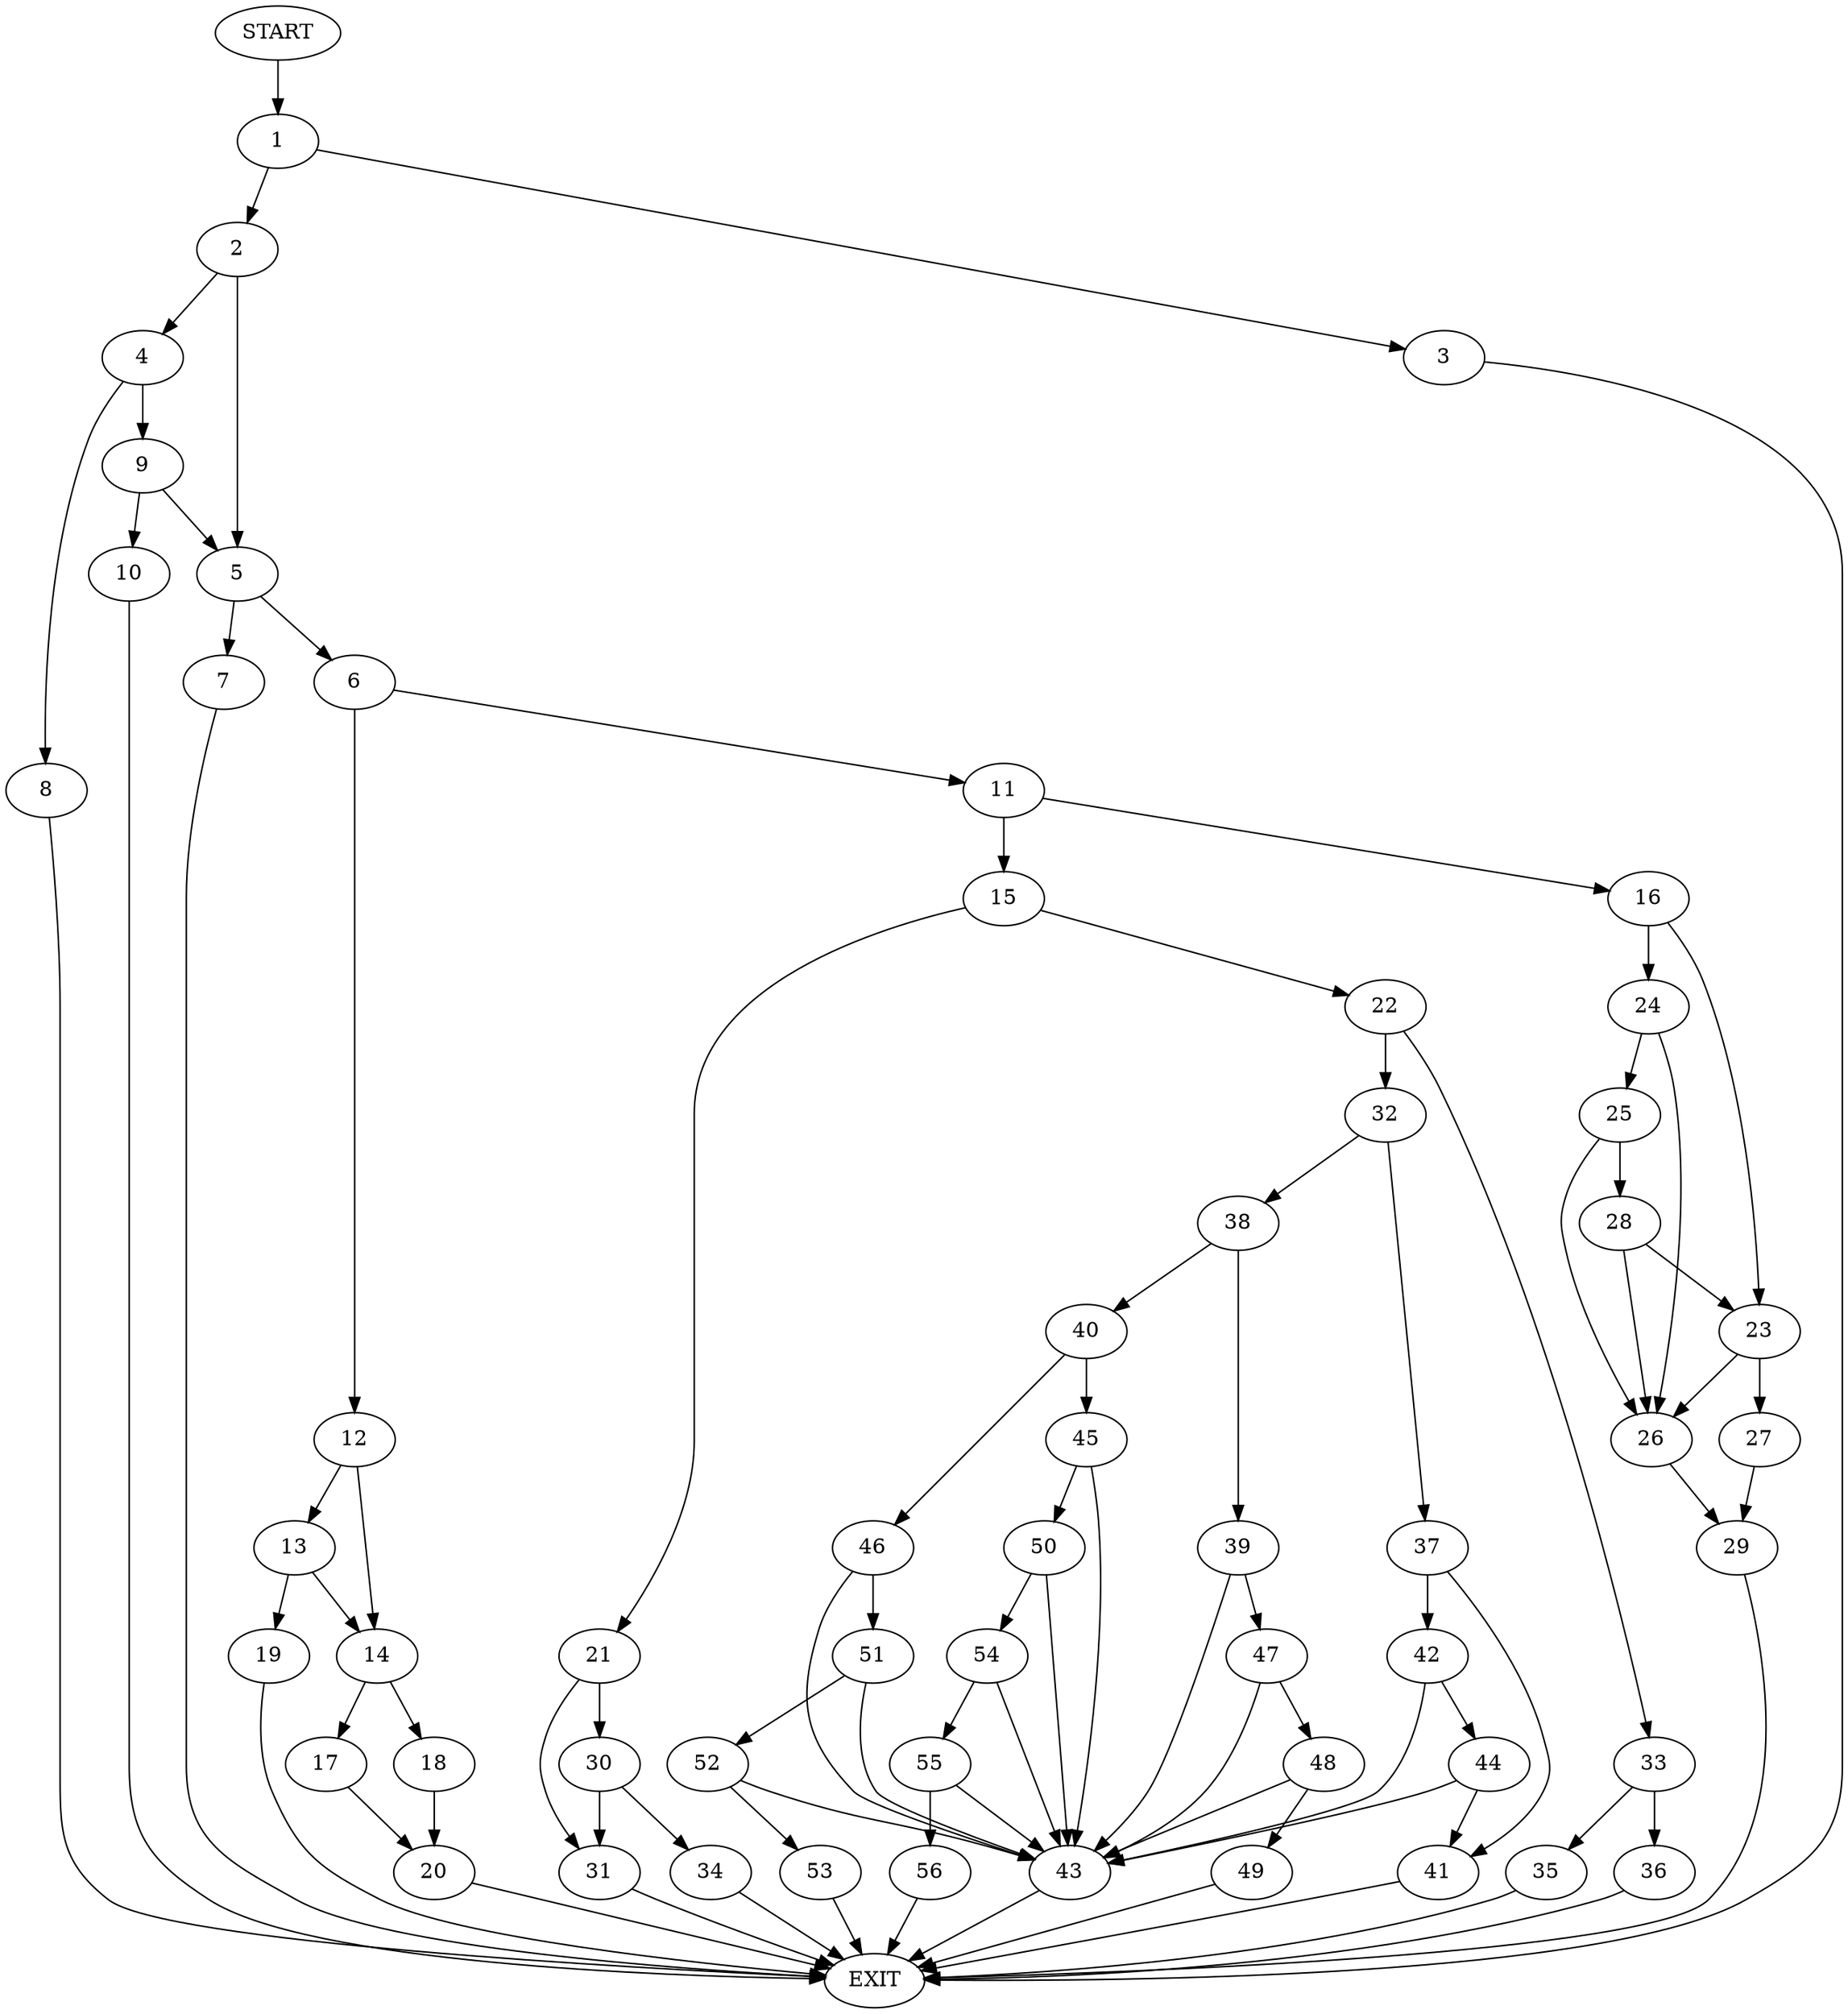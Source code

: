 digraph {
0 [label="START"]
57 [label="EXIT"]
0 -> 1
1 -> 2
1 -> 3
3 -> 57
2 -> 4
2 -> 5
5 -> 6
5 -> 7
4 -> 8
4 -> 9
9 -> 10
9 -> 5
8 -> 57
10 -> 57
6 -> 11
6 -> 12
7 -> 57
12 -> 13
12 -> 14
11 -> 15
11 -> 16
14 -> 17
14 -> 18
13 -> 19
13 -> 14
19 -> 57
18 -> 20
17 -> 20
20 -> 57
15 -> 21
15 -> 22
16 -> 23
16 -> 24
24 -> 25
24 -> 26
23 -> 27
23 -> 26
25 -> 28
25 -> 26
26 -> 29
28 -> 23
28 -> 26
27 -> 29
29 -> 57
21 -> 30
21 -> 31
22 -> 32
22 -> 33
31 -> 57
30 -> 31
30 -> 34
34 -> 57
33 -> 35
33 -> 36
32 -> 37
32 -> 38
36 -> 57
35 -> 57
38 -> 39
38 -> 40
37 -> 41
37 -> 42
41 -> 57
42 -> 43
42 -> 44
44 -> 41
44 -> 43
43 -> 57
40 -> 45
40 -> 46
39 -> 43
39 -> 47
47 -> 48
47 -> 43
48 -> 43
48 -> 49
49 -> 57
45 -> 43
45 -> 50
46 -> 51
46 -> 43
51 -> 43
51 -> 52
52 -> 53
52 -> 43
53 -> 57
50 -> 54
50 -> 43
54 -> 55
54 -> 43
55 -> 56
55 -> 43
56 -> 57
}
